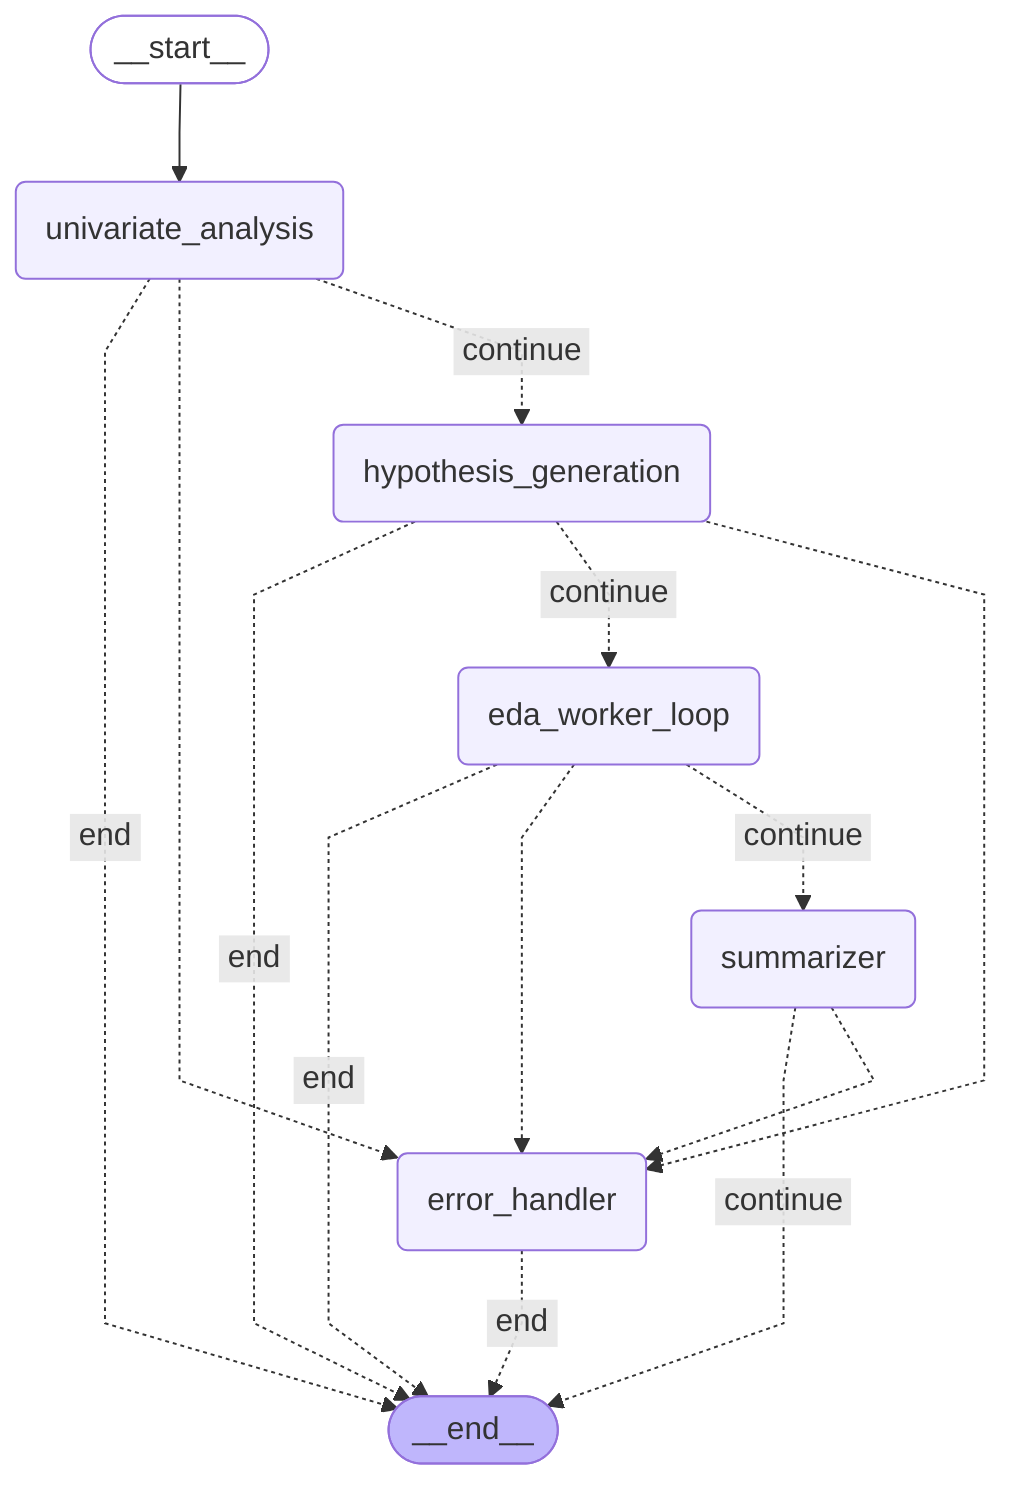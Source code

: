 ---
config:
  flowchart:
    curve: linear
---
graph TD;
	__start__([<p>__start__</p>]):::first
	univariate_analysis(univariate_analysis)
	hypothesis_generation(hypothesis_generation)
	eda_worker_loop(eda_worker_loop)
	summarizer(summarizer)
	error_handler(error_handler)
	__end__([<p>__end__</p>]):::last
	__start__ --> univariate_analysis;
	eda_worker_loop -. &nbsp;end&nbsp; .-> __end__;
	eda_worker_loop -.-> error_handler;
	eda_worker_loop -. &nbsp;continue&nbsp; .-> summarizer;
	error_handler -. &nbsp;end&nbsp; .-> __end__;
	hypothesis_generation -. &nbsp;end&nbsp; .-> __end__;
	hypothesis_generation -. &nbsp;continue&nbsp; .-> eda_worker_loop;
	hypothesis_generation -.-> error_handler;
	summarizer -. &nbsp;continue&nbsp; .-> __end__;
	summarizer -.-> error_handler;
	univariate_analysis -. &nbsp;end&nbsp; .-> __end__;
	univariate_analysis -.-> error_handler;
	univariate_analysis -. &nbsp;continue&nbsp; .-> hypothesis_generation;
	classDef default fill:#f2f0ff,line-height:1.2
	classDef first fill-opacity:0
	classDef last fill:#bfb6fc